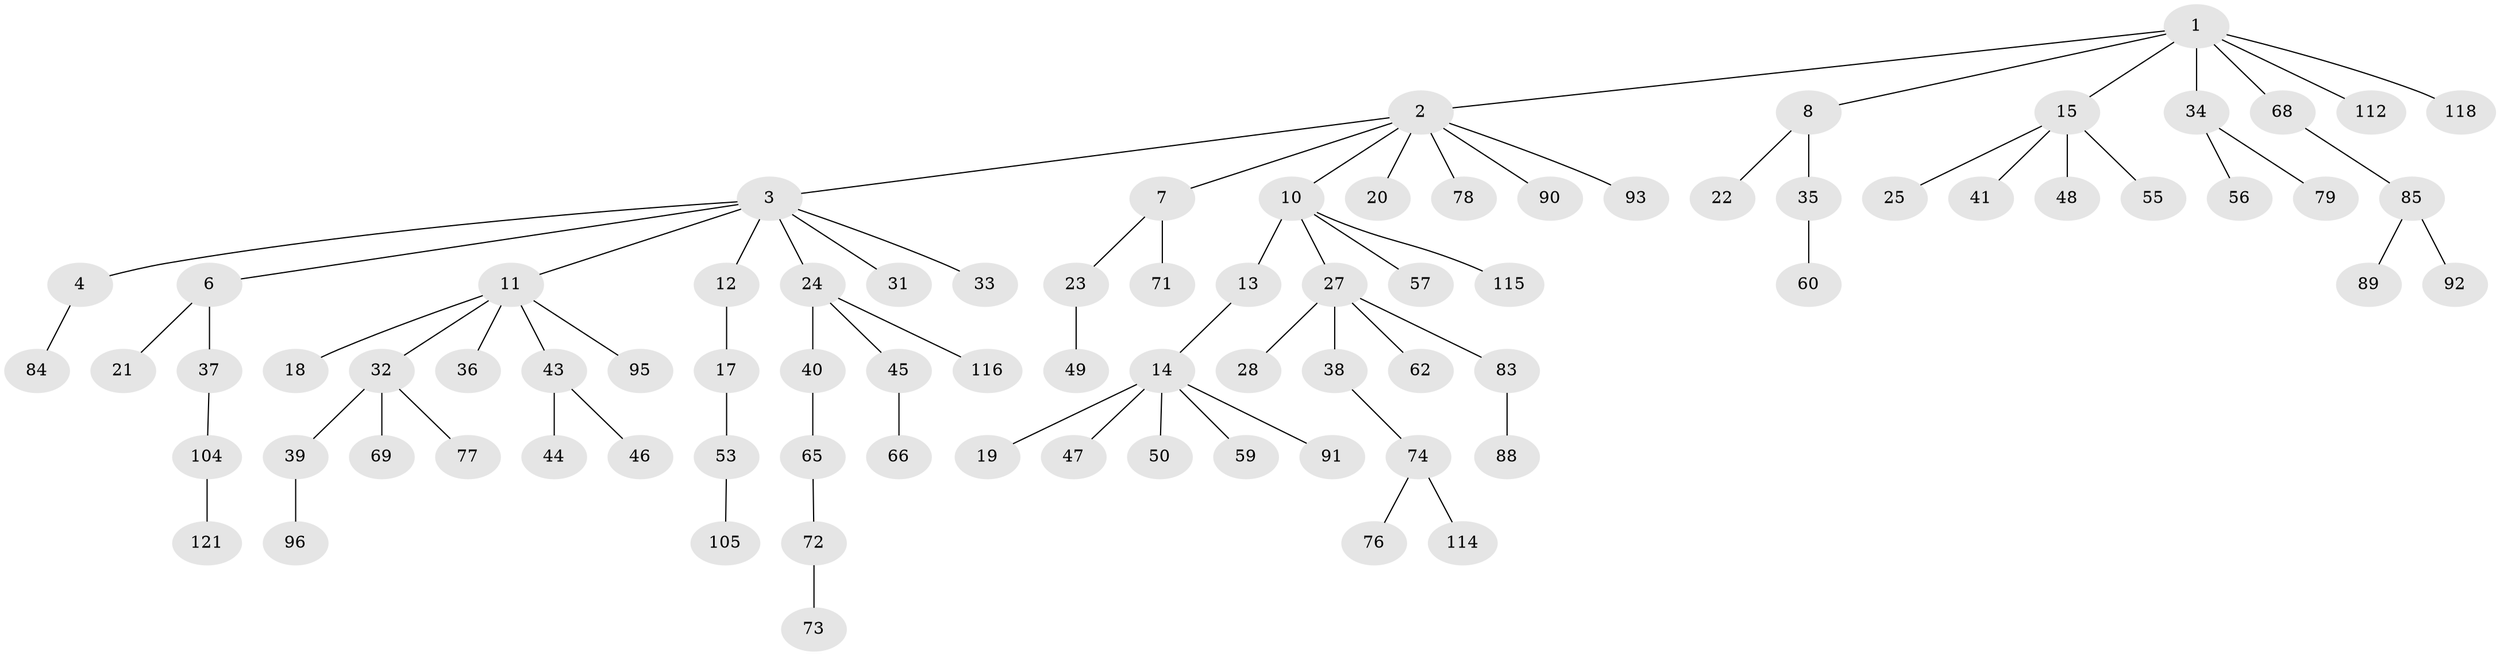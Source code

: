 // Generated by graph-tools (version 1.1) at 2025/24/03/03/25 07:24:05]
// undirected, 81 vertices, 80 edges
graph export_dot {
graph [start="1"]
  node [color=gray90,style=filled];
  1 [super="+106"];
  2 [super="+5"];
  3 [super="+9"];
  4;
  6;
  7 [super="+99"];
  8 [super="+51"];
  10 [super="+16"];
  11 [super="+26"];
  12 [super="+119"];
  13 [super="+111"];
  14 [super="+29"];
  15 [super="+113"];
  17;
  18 [super="+94"];
  19 [super="+82"];
  20 [super="+109"];
  21 [super="+64"];
  22;
  23 [super="+30"];
  24 [super="+107"];
  25 [super="+61"];
  27;
  28 [super="+87"];
  31;
  32 [super="+42"];
  33;
  34 [super="+58"];
  35;
  36 [super="+80"];
  37 [super="+52"];
  38 [super="+101"];
  39 [super="+63"];
  40 [super="+81"];
  41;
  43 [super="+75"];
  44 [super="+54"];
  45;
  46;
  47;
  48;
  49;
  50;
  53 [super="+120"];
  55 [super="+70"];
  56;
  57;
  59 [super="+67"];
  60;
  62;
  65;
  66 [super="+103"];
  68;
  69 [super="+100"];
  71;
  72 [super="+117"];
  73;
  74 [super="+98"];
  76;
  77;
  78 [super="+86"];
  79;
  83 [super="+108"];
  84;
  85 [super="+110"];
  88;
  89;
  90;
  91;
  92 [super="+102"];
  93;
  95;
  96 [super="+97"];
  104;
  105;
  112;
  114;
  115;
  116;
  118;
  121;
  1 -- 2;
  1 -- 8;
  1 -- 15;
  1 -- 34;
  1 -- 68;
  1 -- 112;
  1 -- 118;
  2 -- 3;
  2 -- 78;
  2 -- 20;
  2 -- 90;
  2 -- 7;
  2 -- 10;
  2 -- 93;
  3 -- 4;
  3 -- 6;
  3 -- 31;
  3 -- 33;
  3 -- 24;
  3 -- 11;
  3 -- 12;
  4 -- 84;
  6 -- 21;
  6 -- 37;
  7 -- 23;
  7 -- 71;
  8 -- 22;
  8 -- 35;
  10 -- 13;
  10 -- 27;
  10 -- 57;
  10 -- 115;
  11 -- 18;
  11 -- 32;
  11 -- 43;
  11 -- 36;
  11 -- 95;
  12 -- 17;
  13 -- 14;
  14 -- 19;
  14 -- 47;
  14 -- 50;
  14 -- 91;
  14 -- 59;
  15 -- 25;
  15 -- 41;
  15 -- 48;
  15 -- 55;
  17 -- 53;
  23 -- 49;
  24 -- 40;
  24 -- 45;
  24 -- 116;
  27 -- 28;
  27 -- 38;
  27 -- 62;
  27 -- 83;
  32 -- 39;
  32 -- 69;
  32 -- 77;
  34 -- 56;
  34 -- 79;
  35 -- 60;
  37 -- 104;
  38 -- 74;
  39 -- 96;
  40 -- 65;
  43 -- 44;
  43 -- 46;
  45 -- 66;
  53 -- 105;
  65 -- 72;
  68 -- 85;
  72 -- 73;
  74 -- 76;
  74 -- 114;
  83 -- 88;
  85 -- 89;
  85 -- 92;
  104 -- 121;
}
